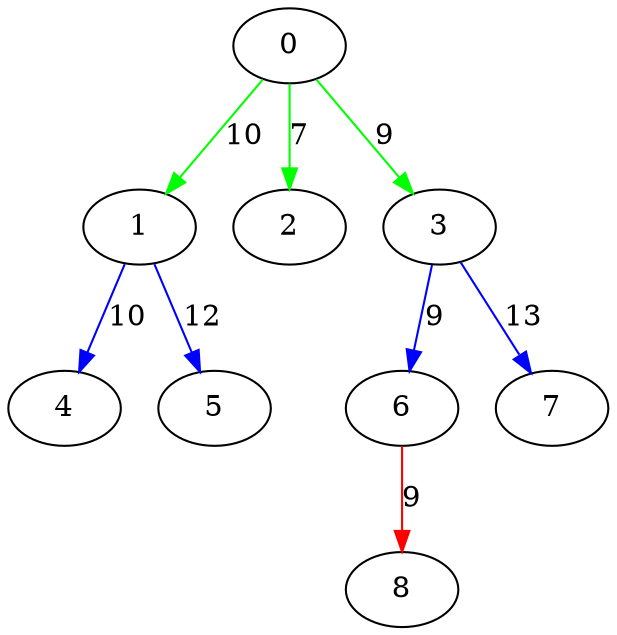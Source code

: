 digraph G {
    
    0 -> 1 [label="10", color="green"];
    0 -> 2 [label="7", color="green"];
    0 -> 3 [label="9", color="green"];
    1 -> 4 [label="10", color="blue"];
    1 -> 5 [label="12", color="blue"];
    3 -> 6 [label="9", color="blue"];
    3 -> 7 [label="13", color="blue"];
    6 -> 8 [label="9", color="red"];
}
